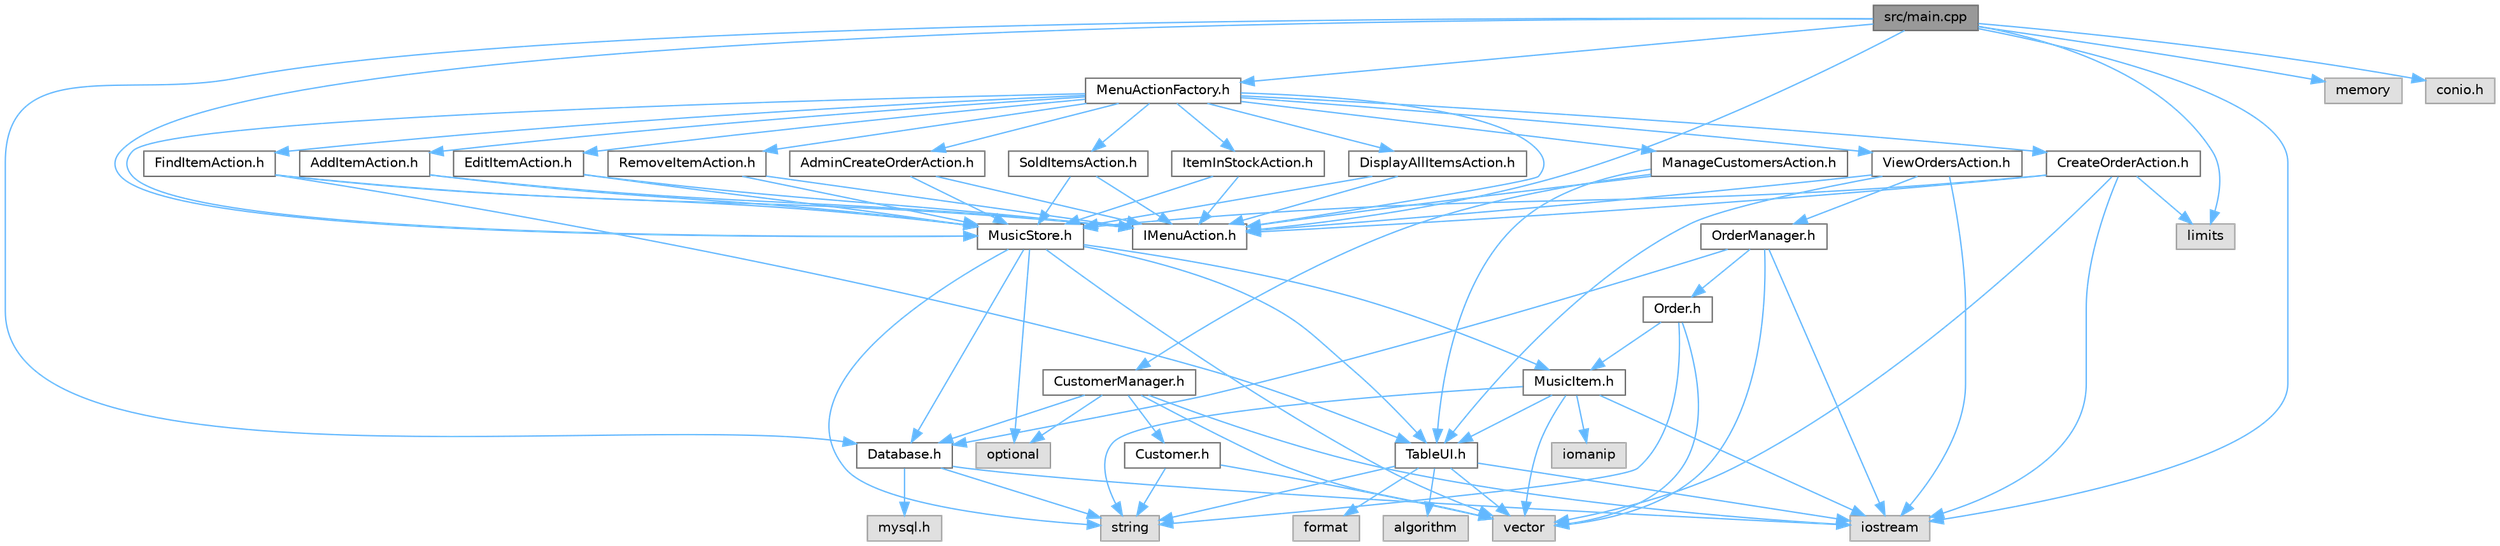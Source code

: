 digraph "src/main.cpp"
{
 // LATEX_PDF_SIZE
  bgcolor="transparent";
  edge [fontname=Helvetica,fontsize=10,labelfontname=Helvetica,labelfontsize=10];
  node [fontname=Helvetica,fontsize=10,shape=box,height=0.2,width=0.4];
  Node1 [id="Node000001",label="src/main.cpp",height=0.2,width=0.4,color="gray40", fillcolor="grey60", style="filled", fontcolor="black",tooltip=" "];
  Node1 -> Node2 [id="edge1_Node000001_Node000002",color="steelblue1",style="solid",tooltip=" "];
  Node2 [id="Node000002",label="iostream",height=0.2,width=0.4,color="grey60", fillcolor="#E0E0E0", style="filled",tooltip=" "];
  Node1 -> Node3 [id="edge2_Node000001_Node000003",color="steelblue1",style="solid",tooltip=" "];
  Node3 [id="Node000003",label="memory",height=0.2,width=0.4,color="grey60", fillcolor="#E0E0E0", style="filled",tooltip=" "];
  Node1 -> Node4 [id="edge3_Node000001_Node000004",color="steelblue1",style="solid",tooltip=" "];
  Node4 [id="Node000004",label="limits",height=0.2,width=0.4,color="grey60", fillcolor="#E0E0E0", style="filled",tooltip=" "];
  Node1 -> Node5 [id="edge4_Node000001_Node000005",color="steelblue1",style="solid",tooltip=" "];
  Node5 [id="Node000005",label="conio.h",height=0.2,width=0.4,color="grey60", fillcolor="#E0E0E0", style="filled",tooltip=" "];
  Node1 -> Node6 [id="edge5_Node000001_Node000006",color="steelblue1",style="solid",tooltip=" "];
  Node6 [id="Node000006",label="Database.h",height=0.2,width=0.4,color="grey40", fillcolor="white", style="filled",URL="$_database_8h.html",tooltip="Định nghĩa lớp Database để quản lý kết nối và truy vấn MySQL trong ứng dụng."];
  Node6 -> Node7 [id="edge6_Node000006_Node000007",color="steelblue1",style="solid",tooltip=" "];
  Node7 [id="Node000007",label="mysql.h",height=0.2,width=0.4,color="grey60", fillcolor="#E0E0E0", style="filled",tooltip=" "];
  Node6 -> Node2 [id="edge7_Node000006_Node000002",color="steelblue1",style="solid",tooltip=" "];
  Node6 -> Node8 [id="edge8_Node000006_Node000008",color="steelblue1",style="solid",tooltip=" "];
  Node8 [id="Node000008",label="string",height=0.2,width=0.4,color="grey60", fillcolor="#E0E0E0", style="filled",tooltip=" "];
  Node1 -> Node9 [id="edge9_Node000001_Node000009",color="steelblue1",style="solid",tooltip=" "];
  Node9 [id="Node000009",label="MusicStore.h",height=0.2,width=0.4,color="grey40", fillcolor="white", style="filled",URL="$_music_store_8h.html",tooltip="Định nghĩa lớp MusicStore để quản lý các mặt hàng âm nhạc trong cửa hàng."];
  Node9 -> Node10 [id="edge10_Node000009_Node000010",color="steelblue1",style="solid",tooltip=" "];
  Node10 [id="Node000010",label="MusicItem.h",height=0.2,width=0.4,color="grey40", fillcolor="white", style="filled",URL="$_music_item_8h.html",tooltip="Định nghĩa lớp MusicItem để đại diện cho một mặt hàng âm nhạc trong cửa hàng."];
  Node10 -> Node8 [id="edge11_Node000010_Node000008",color="steelblue1",style="solid",tooltip=" "];
  Node10 -> Node2 [id="edge12_Node000010_Node000002",color="steelblue1",style="solid",tooltip=" "];
  Node10 -> Node11 [id="edge13_Node000010_Node000011",color="steelblue1",style="solid",tooltip=" "];
  Node11 [id="Node000011",label="iomanip",height=0.2,width=0.4,color="grey60", fillcolor="#E0E0E0", style="filled",tooltip=" "];
  Node10 -> Node12 [id="edge14_Node000010_Node000012",color="steelblue1",style="solid",tooltip=" "];
  Node12 [id="Node000012",label="vector",height=0.2,width=0.4,color="grey60", fillcolor="#E0E0E0", style="filled",tooltip=" "];
  Node10 -> Node13 [id="edge15_Node000010_Node000013",color="steelblue1",style="solid",tooltip=" "];
  Node13 [id="Node000013",label="TableUI.h",height=0.2,width=0.4,color="grey40", fillcolor="white", style="filled",URL="$_table_u_i_8h.html",tooltip="Định nghĩa lớp TableUI để hiển thị dữ liệu dạng bảng trong giao diện dòng lệnh."];
  Node13 -> Node2 [id="edge16_Node000013_Node000002",color="steelblue1",style="solid",tooltip=" "];
  Node13 -> Node12 [id="edge17_Node000013_Node000012",color="steelblue1",style="solid",tooltip=" "];
  Node13 -> Node8 [id="edge18_Node000013_Node000008",color="steelblue1",style="solid",tooltip=" "];
  Node13 -> Node14 [id="edge19_Node000013_Node000014",color="steelblue1",style="solid",tooltip=" "];
  Node14 [id="Node000014",label="format",height=0.2,width=0.4,color="grey60", fillcolor="#E0E0E0", style="filled",tooltip=" "];
  Node13 -> Node15 [id="edge20_Node000013_Node000015",color="steelblue1",style="solid",tooltip=" "];
  Node15 [id="Node000015",label="algorithm",height=0.2,width=0.4,color="grey60", fillcolor="#E0E0E0", style="filled",tooltip=" "];
  Node9 -> Node6 [id="edge21_Node000009_Node000006",color="steelblue1",style="solid",tooltip=" "];
  Node9 -> Node13 [id="edge22_Node000009_Node000013",color="steelblue1",style="solid",tooltip=" "];
  Node9 -> Node12 [id="edge23_Node000009_Node000012",color="steelblue1",style="solid",tooltip=" "];
  Node9 -> Node8 [id="edge24_Node000009_Node000008",color="steelblue1",style="solid",tooltip=" "];
  Node9 -> Node16 [id="edge25_Node000009_Node000016",color="steelblue1",style="solid",tooltip=" "];
  Node16 [id="Node000016",label="optional",height=0.2,width=0.4,color="grey60", fillcolor="#E0E0E0", style="filled",tooltip=" "];
  Node1 -> Node17 [id="edge26_Node000001_Node000017",color="steelblue1",style="solid",tooltip=" "];
  Node17 [id="Node000017",label="IMenuAction.h",height=0.2,width=0.4,color="grey40", fillcolor="white", style="filled",URL="$_i_menu_action_8h.html",tooltip="Định nghĩa giao diện IMenuAction cho các hành động trong menu của ứng dụng cửa hàng âm nhạc."];
  Node1 -> Node18 [id="edge27_Node000001_Node000018",color="steelblue1",style="solid",tooltip=" "];
  Node18 [id="Node000018",label="MenuActionFactory.h",height=0.2,width=0.4,color="grey40", fillcolor="white", style="filled",URL="$_menu_action_factory_8h.html",tooltip="Định nghĩa lớp MenuActionFactory để tạo các đối tượng hành động tương ứng với lựa chọn menu của người..."];
  Node18 -> Node17 [id="edge28_Node000018_Node000017",color="steelblue1",style="solid",tooltip=" "];
  Node18 -> Node19 [id="edge29_Node000018_Node000019",color="steelblue1",style="solid",tooltip=" "];
  Node19 [id="Node000019",label="CreateOrderAction.h",height=0.2,width=0.4,color="grey40", fillcolor="white", style="filled",URL="$_create_order_action_8h.html",tooltip="Định nghĩa lớp CreateOrderAction cho phép người dùng tạo đơn hàng mới."];
  Node19 -> Node17 [id="edge30_Node000019_Node000017",color="steelblue1",style="solid",tooltip=" "];
  Node19 -> Node9 [id="edge31_Node000019_Node000009",color="steelblue1",style="solid",tooltip=" "];
  Node19 -> Node2 [id="edge32_Node000019_Node000002",color="steelblue1",style="solid",tooltip=" "];
  Node19 -> Node12 [id="edge33_Node000019_Node000012",color="steelblue1",style="solid",tooltip=" "];
  Node19 -> Node4 [id="edge34_Node000019_Node000004",color="steelblue1",style="solid",tooltip=" "];
  Node18 -> Node20 [id="edge35_Node000018_Node000020",color="steelblue1",style="solid",tooltip=" "];
  Node20 [id="Node000020",label="FindItemAction.h",height=0.2,width=0.4,color="grey40", fillcolor="white", style="filled",URL="$_find_item_action_8h.html",tooltip="Định nghĩa lớp FindItemAction để tìm kiếm và hiển thị thông tin mặt hàng âm nhạc trong cửa hàng."];
  Node20 -> Node17 [id="edge36_Node000020_Node000017",color="steelblue1",style="solid",tooltip=" "];
  Node20 -> Node9 [id="edge37_Node000020_Node000009",color="steelblue1",style="solid",tooltip=" "];
  Node20 -> Node13 [id="edge38_Node000020_Node000013",color="steelblue1",style="solid",tooltip=" "];
  Node18 -> Node21 [id="edge39_Node000018_Node000021",color="steelblue1",style="solid",tooltip=" "];
  Node21 [id="Node000021",label="SoldItemsAction.h",height=0.2,width=0.4,color="grey40", fillcolor="white", style="filled",URL="$_sold_items_action_8h.html",tooltip="Định nghĩa lớp SoldItemsAction để xử lý hành động hiển thị các mặt hàng đã bán."];
  Node21 -> Node17 [id="edge40_Node000021_Node000017",color="steelblue1",style="solid",tooltip=" "];
  Node21 -> Node9 [id="edge41_Node000021_Node000009",color="steelblue1",style="solid",tooltip=" "];
  Node18 -> Node22 [id="edge42_Node000018_Node000022",color="steelblue1",style="solid",tooltip=" "];
  Node22 [id="Node000022",label="ItemInStockAction.h",height=0.2,width=0.4,color="grey40", fillcolor="white", style="filled",URL="$_item_in_stock_action_8h.html",tooltip="Định nghĩa lớp ItemInStockAction để hiển thị số lượng mặt hàng âm nhạc có sẵn trong kho."];
  Node22 -> Node17 [id="edge43_Node000022_Node000017",color="steelblue1",style="solid",tooltip=" "];
  Node22 -> Node9 [id="edge44_Node000022_Node000009",color="steelblue1",style="solid",tooltip=" "];
  Node18 -> Node23 [id="edge45_Node000018_Node000023",color="steelblue1",style="solid",tooltip=" "];
  Node23 [id="Node000023",label="DisplayAllItemsAction.h",height=0.2,width=0.4,color="grey40", fillcolor="white", style="filled",URL="$_display_all_items_action_8h.html",tooltip="Định nghĩa lớp DisplayAllItemsAction để hiển thị tất cả các mặt hàng âm nhạc trong cửa hàng."];
  Node23 -> Node17 [id="edge46_Node000023_Node000017",color="steelblue1",style="solid",tooltip=" "];
  Node23 -> Node9 [id="edge47_Node000023_Node000009",color="steelblue1",style="solid",tooltip=" "];
  Node18 -> Node24 [id="edge48_Node000018_Node000024",color="steelblue1",style="solid",tooltip=" "];
  Node24 [id="Node000024",label="AddItemAction.h",height=0.2,width=0.4,color="grey40", fillcolor="white", style="filled",URL="$_add_item_action_8h.html",tooltip="Định nghĩa lớp AddItemAction thực hiện hành động thêm mặt hàng âm nhạc vào cửa hàng."];
  Node24 -> Node17 [id="edge49_Node000024_Node000017",color="steelblue1",style="solid",tooltip=" "];
  Node24 -> Node9 [id="edge50_Node000024_Node000009",color="steelblue1",style="solid",tooltip=" "];
  Node18 -> Node25 [id="edge51_Node000018_Node000025",color="steelblue1",style="solid",tooltip=" "];
  Node25 [id="Node000025",label="EditItemAction.h",height=0.2,width=0.4,color="grey40", fillcolor="white", style="filled",URL="$_edit_item_action_8h.html",tooltip="Định nghĩa lớp EditItemAction để chỉnh sửa thông tin mặt hàng âm nhạc trong cửa hàng."];
  Node25 -> Node17 [id="edge52_Node000025_Node000017",color="steelblue1",style="solid",tooltip=" "];
  Node25 -> Node9 [id="edge53_Node000025_Node000009",color="steelblue1",style="solid",tooltip=" "];
  Node18 -> Node26 [id="edge54_Node000018_Node000026",color="steelblue1",style="solid",tooltip=" "];
  Node26 [id="Node000026",label="RemoveItemAction.h",height=0.2,width=0.4,color="grey40", fillcolor="white", style="filled",URL="$_remove_item_action_8h.html",tooltip="Định nghĩa lớp RemoveItemAction để xử lý hành động xóa mặt hàng khỏi cửa hàng âm nhạc."];
  Node26 -> Node17 [id="edge55_Node000026_Node000017",color="steelblue1",style="solid",tooltip=" "];
  Node26 -> Node9 [id="edge56_Node000026_Node000009",color="steelblue1",style="solid",tooltip=" "];
  Node18 -> Node9 [id="edge57_Node000018_Node000009",color="steelblue1",style="solid",tooltip=" "];
  Node18 -> Node27 [id="edge58_Node000018_Node000027",color="steelblue1",style="solid",tooltip=" "];
  Node27 [id="Node000027",label="ViewOrdersAction.h",height=0.2,width=0.4,color="grey40", fillcolor="white", style="filled",URL="$_view_orders_action_8h.html",tooltip="Định nghĩa lớp ViewOrdersAction để xử lý hành động hiển thị danh sách đơn hàng."];
  Node27 -> Node17 [id="edge59_Node000027_Node000017",color="steelblue1",style="solid",tooltip=" "];
  Node27 -> Node28 [id="edge60_Node000027_Node000028",color="steelblue1",style="solid",tooltip=" "];
  Node28 [id="Node000028",label="OrderManager.h",height=0.2,width=0.4,color="grey40", fillcolor="white", style="filled",URL="$_order_manager_8h.html",tooltip="Định nghĩa lớp OrderManager để quản lý các đơn hàng trong hệ thống."];
  Node28 -> Node29 [id="edge61_Node000028_Node000029",color="steelblue1",style="solid",tooltip=" "];
  Node29 [id="Node000029",label="Order.h",height=0.2,width=0.4,color="grey40", fillcolor="white", style="filled",URL="$_order_8h.html",tooltip="Định nghĩa lớp Order quản lý đơn hàng trong cửa hàng âm nhạc."];
  Node29 -> Node8 [id="edge62_Node000029_Node000008",color="steelblue1",style="solid",tooltip=" "];
  Node29 -> Node12 [id="edge63_Node000029_Node000012",color="steelblue1",style="solid",tooltip=" "];
  Node29 -> Node10 [id="edge64_Node000029_Node000010",color="steelblue1",style="solid",tooltip=" "];
  Node28 -> Node6 [id="edge65_Node000028_Node000006",color="steelblue1",style="solid",tooltip=" "];
  Node28 -> Node12 [id="edge66_Node000028_Node000012",color="steelblue1",style="solid",tooltip=" "];
  Node28 -> Node2 [id="edge67_Node000028_Node000002",color="steelblue1",style="solid",tooltip=" "];
  Node27 -> Node13 [id="edge68_Node000027_Node000013",color="steelblue1",style="solid",tooltip=" "];
  Node27 -> Node2 [id="edge69_Node000027_Node000002",color="steelblue1",style="solid",tooltip=" "];
  Node18 -> Node30 [id="edge70_Node000018_Node000030",color="steelblue1",style="solid",tooltip=" "];
  Node30 [id="Node000030",label="ManageCustomersAction.h",height=0.2,width=0.4,color="grey40", fillcolor="white", style="filled",URL="$_manage_customers_action_8h.html",tooltip="Định nghĩa lớp ManageCustomersAction để quản lý thông tin khách hàng trong cửa hàng âm nhạc."];
  Node30 -> Node17 [id="edge71_Node000030_Node000017",color="steelblue1",style="solid",tooltip=" "];
  Node30 -> Node31 [id="edge72_Node000030_Node000031",color="steelblue1",style="solid",tooltip=" "];
  Node31 [id="Node000031",label="CustomerManager.h",height=0.2,width=0.4,color="grey40", fillcolor="white", style="filled",URL="$_customer_manager_8h.html",tooltip="Định nghĩa lớp CustomerManager để quản lý thông tin khách hàng trong hệ thống."];
  Node31 -> Node32 [id="edge73_Node000031_Node000032",color="steelblue1",style="solid",tooltip=" "];
  Node32 [id="Node000032",label="Customer.h",height=0.2,width=0.4,color="grey40", fillcolor="white", style="filled",URL="$_customer_8h.html",tooltip="Định nghĩa lớp Customer đại diện cho thông tin khách hàng trong hệ thống."];
  Node32 -> Node8 [id="edge74_Node000032_Node000008",color="steelblue1",style="solid",tooltip=" "];
  Node32 -> Node12 [id="edge75_Node000032_Node000012",color="steelblue1",style="solid",tooltip=" "];
  Node31 -> Node6 [id="edge76_Node000031_Node000006",color="steelblue1",style="solid",tooltip=" "];
  Node31 -> Node12 [id="edge77_Node000031_Node000012",color="steelblue1",style="solid",tooltip=" "];
  Node31 -> Node16 [id="edge78_Node000031_Node000016",color="steelblue1",style="solid",tooltip=" "];
  Node31 -> Node2 [id="edge79_Node000031_Node000002",color="steelblue1",style="solid",tooltip=" "];
  Node30 -> Node13 [id="edge80_Node000030_Node000013",color="steelblue1",style="solid",tooltip=" "];
  Node18 -> Node33 [id="edge81_Node000018_Node000033",color="steelblue1",style="solid",tooltip=" "];
  Node33 [id="Node000033",label="AdminCreateOrderAction.h",height=0.2,width=0.4,color="grey40", fillcolor="white", style="filled",URL="$_admin_create_order_action_8h.html",tooltip=" "];
  Node33 -> Node17 [id="edge82_Node000033_Node000017",color="steelblue1",style="solid",tooltip=" "];
  Node33 -> Node9 [id="edge83_Node000033_Node000009",color="steelblue1",style="solid",tooltip=" "];
}
